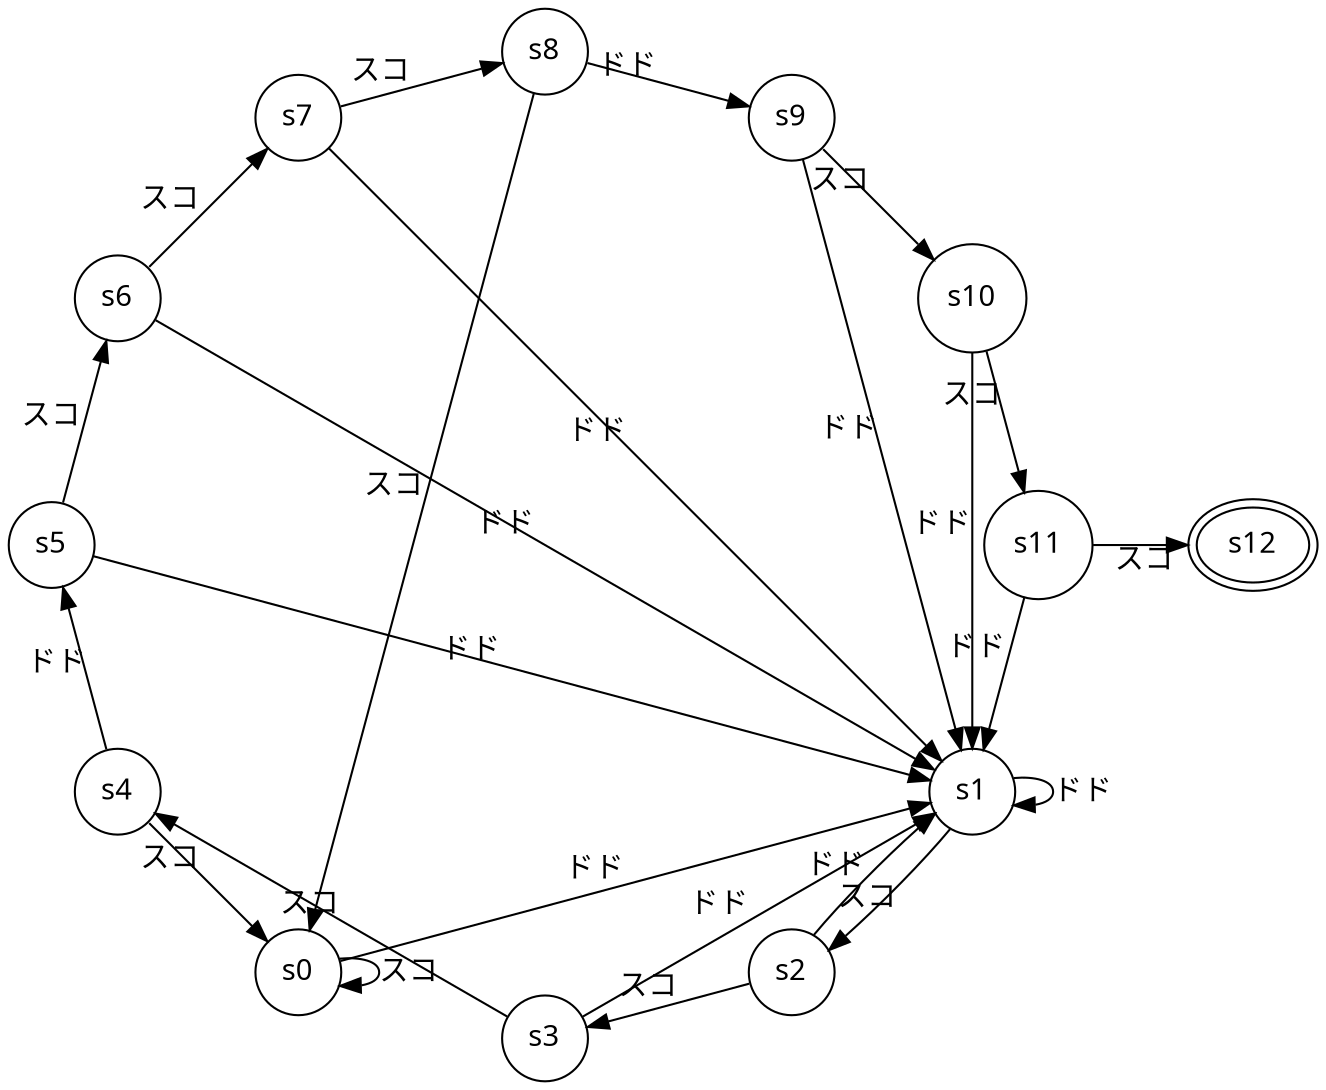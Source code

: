 digraph finite_state_automaton {
  layout = circo;
  rankdir = LR;
  fontname="sans-serif"
  node [shape=circle, fontname="sans-serif"];
  edge [fontname="sans-serif"];

  s0 -> s1  [label="ドド"];  s0 -> s0  [label="スコ"];
  s1 -> s2  [label="スコ"];  s1 -> s1  [label="ドド"];
  s2 -> s3  [label="スコ"];  s2 -> s1  [label="ドド"];
  s3 -> s4  [label="スコ"];  s3 -> s1  [label="ドド"];

  s4 -> s5  [label="ドド"];  s4 -> s0  [label="スコ"];
  s5 -> s6  [label="スコ"];  s5 -> s1  [label="ドド"];
  s6 -> s7  [label="スコ"];  s6 -> s1  [label="ドド"];
  s7 -> s8  [label="スコ"];  s7 -> s1  [label="ドド"];

  s8 -> s9  [label="ドド"];  s8 -> s0  [label="スコ"];
  s9 -> s10  [label="スコ"];  s9 -> s1  [label="ドド"];
  s10 -> s11  [label="スコ"];  s10 -> s1  [label="ドド"];
  s11 -> s12  [label="スコ"];  s11 -> s1  [label="ドド"];

  s0 [label="s0" shape=circle];
  s12 [shape=ellipse, peripheries=2];
}